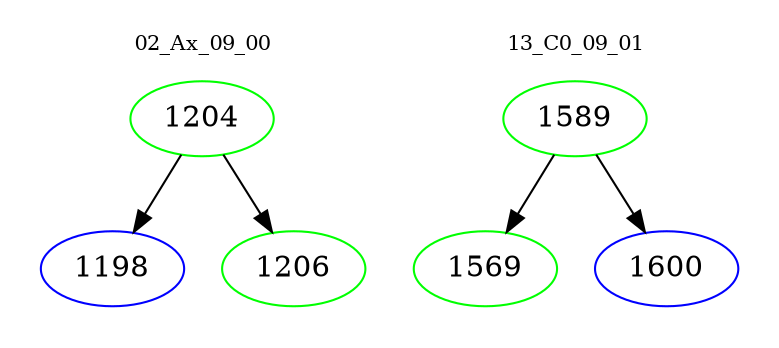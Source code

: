 digraph{
subgraph cluster_0 {
color = white
label = "02_Ax_09_00";
fontsize=10;
T0_1204 [label="1204", color="green"]
T0_1204 -> T0_1198 [color="black"]
T0_1198 [label="1198", color="blue"]
T0_1204 -> T0_1206 [color="black"]
T0_1206 [label="1206", color="green"]
}
subgraph cluster_1 {
color = white
label = "13_C0_09_01";
fontsize=10;
T1_1589 [label="1589", color="green"]
T1_1589 -> T1_1569 [color="black"]
T1_1569 [label="1569", color="green"]
T1_1589 -> T1_1600 [color="black"]
T1_1600 [label="1600", color="blue"]
}
}
